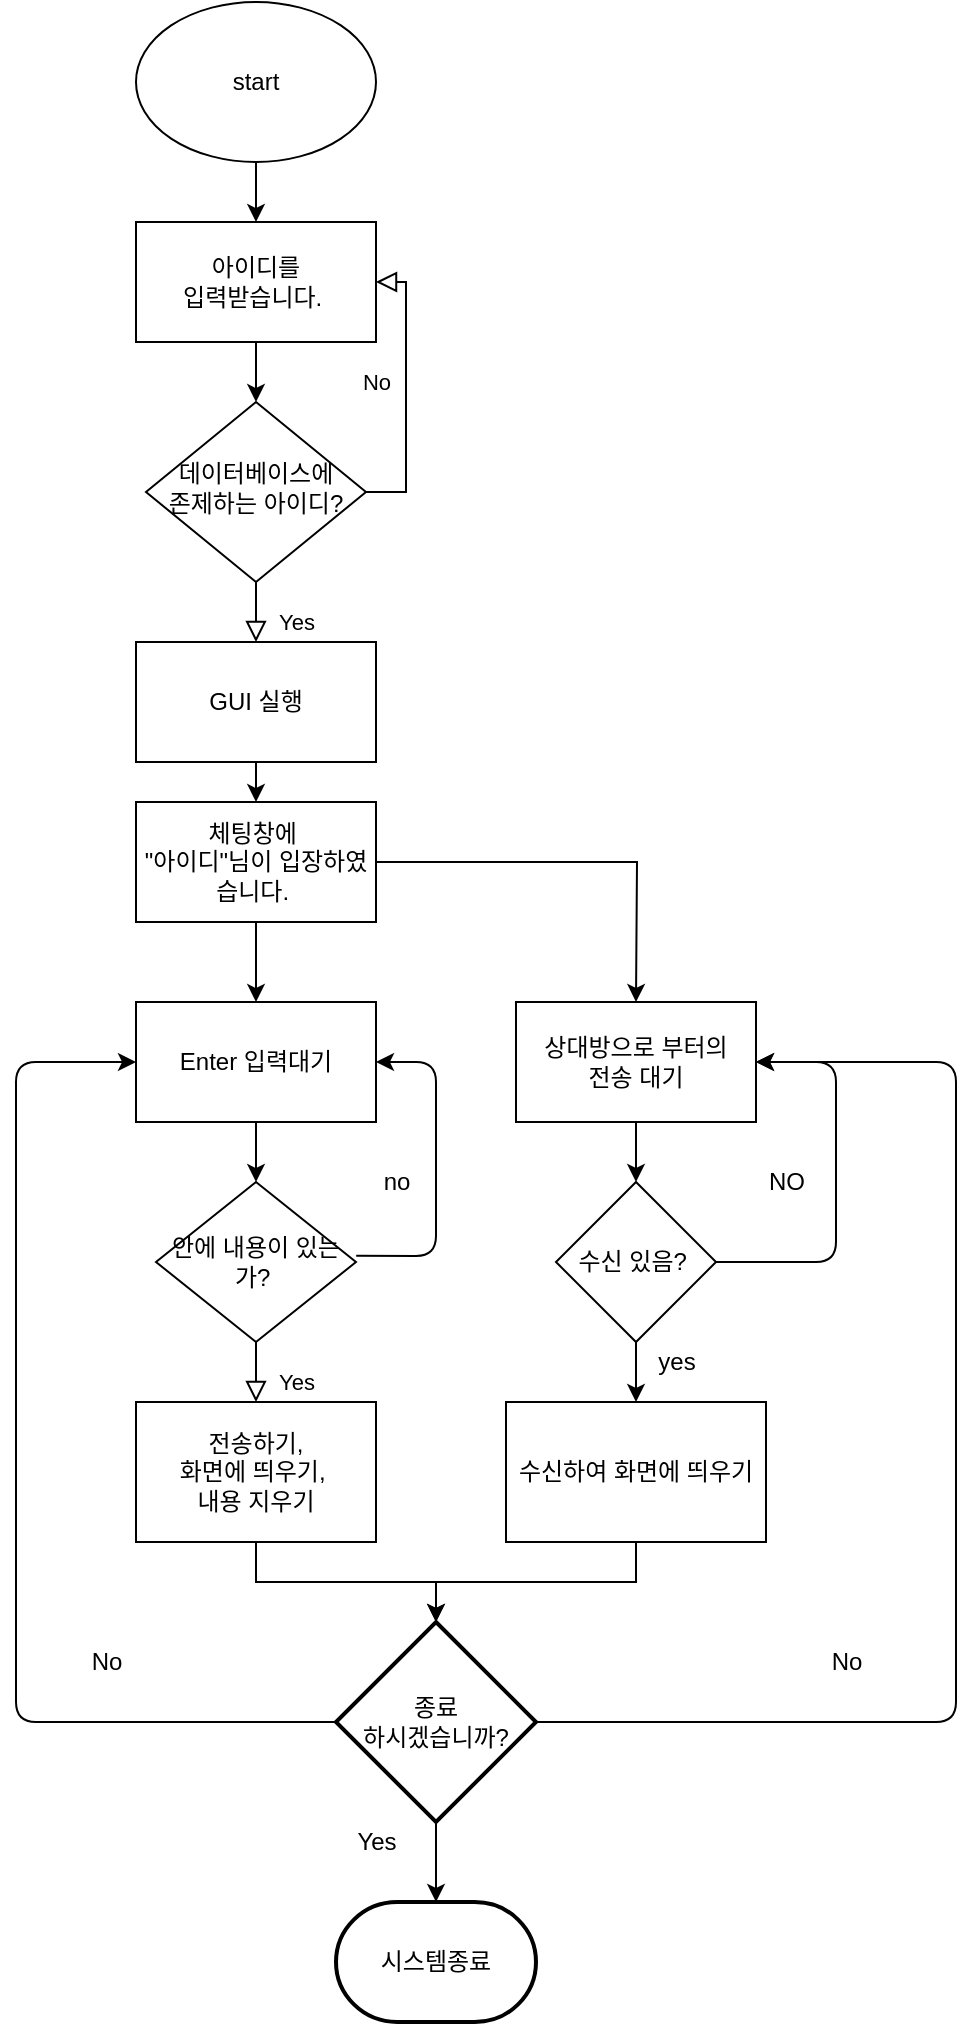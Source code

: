 <mxfile version="13.10.0" type="device"><diagram id="C5RBs43oDa-KdzZeNtuy" name="Page-1"><mxGraphModel dx="813" dy="454" grid="1" gridSize="10" guides="1" tooltips="1" connect="1" arrows="1" fold="1" page="1" pageScale="1" pageWidth="1100" pageHeight="1700" math="0" shadow="0"><root><mxCell id="WIyWlLk6GJQsqaUBKTNV-0"/><mxCell id="WIyWlLk6GJQsqaUBKTNV-1" parent="WIyWlLk6GJQsqaUBKTNV-0"/><mxCell id="WIyWlLk6GJQsqaUBKTNV-4" value="Yes" style="rounded=0;html=1;jettySize=auto;orthogonalLoop=1;fontSize=11;endArrow=block;endFill=0;endSize=8;strokeWidth=1;shadow=0;labelBackgroundColor=none;edgeStyle=orthogonalEdgeStyle;entryX=0.5;entryY=0;entryDx=0;entryDy=0;exitX=0.5;exitY=1;exitDx=0;exitDy=0;" parent="WIyWlLk6GJQsqaUBKTNV-1" source="WIyWlLk6GJQsqaUBKTNV-6" target="0MEeceE6WxxW9r4VMVYH-4" edge="1"><mxGeometry x="0.333" y="20" relative="1" as="geometry"><mxPoint as="offset"/><mxPoint x="230" y="340" as="sourcePoint"/><mxPoint x="230.029" y="340.023" as="targetPoint"/><Array as="points"/></mxGeometry></mxCell><mxCell id="WIyWlLk6GJQsqaUBKTNV-5" value="No" style="edgeStyle=orthogonalEdgeStyle;rounded=0;html=1;jettySize=auto;orthogonalLoop=1;fontSize=11;endArrow=block;endFill=0;endSize=8;strokeWidth=1;shadow=0;labelBackgroundColor=none;exitX=1;exitY=0.5;exitDx=0;exitDy=0;entryX=1;entryY=0.5;entryDx=0;entryDy=0;" parent="WIyWlLk6GJQsqaUBKTNV-1" source="WIyWlLk6GJQsqaUBKTNV-6" target="0MEeceE6WxxW9r4VMVYH-1" edge="1"><mxGeometry x="0.072" y="15" relative="1" as="geometry"><mxPoint as="offset"/><mxPoint x="280" y="300" as="sourcePoint"/><mxPoint x="340" y="295" as="targetPoint"/></mxGeometry></mxCell><mxCell id="WIyWlLk6GJQsqaUBKTNV-6" value="데이터베이스에&lt;br&gt;존제하는 아이디?" style="rhombus;whiteSpace=wrap;html=1;shadow=0;fontFamily=Helvetica;fontSize=12;align=center;strokeWidth=1;spacing=6;spacingTop=-4;" parent="WIyWlLk6GJQsqaUBKTNV-1" vertex="1"><mxGeometry x="175" y="210" width="110" height="90" as="geometry"/></mxCell><mxCell id="0MEeceE6WxxW9r4VMVYH-0" value="start" style="ellipse;whiteSpace=wrap;html=1;" vertex="1" parent="WIyWlLk6GJQsqaUBKTNV-1"><mxGeometry x="170" y="10" width="120" height="80" as="geometry"/></mxCell><mxCell id="0MEeceE6WxxW9r4VMVYH-2" value="" style="edgeStyle=orthogonalEdgeStyle;rounded=0;orthogonalLoop=1;jettySize=auto;html=1;exitX=0.5;exitY=1;exitDx=0;exitDy=0;exitPerimeter=0;" edge="1" parent="WIyWlLk6GJQsqaUBKTNV-1" source="0MEeceE6WxxW9r4VMVYH-1" target="WIyWlLk6GJQsqaUBKTNV-6"><mxGeometry relative="1" as="geometry"/></mxCell><mxCell id="0MEeceE6WxxW9r4VMVYH-1" value="아이디를 &lt;br&gt;입력받습니다.&amp;nbsp;" style="rounded=0;whiteSpace=wrap;html=1;" vertex="1" parent="WIyWlLk6GJQsqaUBKTNV-1"><mxGeometry x="170" y="120" width="120" height="60" as="geometry"/></mxCell><mxCell id="0MEeceE6WxxW9r4VMVYH-4" value="GUI 실행" style="rounded=0;whiteSpace=wrap;html=1;" vertex="1" parent="WIyWlLk6GJQsqaUBKTNV-1"><mxGeometry x="170" y="330" width="120" height="60" as="geometry"/></mxCell><mxCell id="0MEeceE6WxxW9r4VMVYH-23" style="edgeStyle=orthogonalEdgeStyle;rounded=0;orthogonalLoop=1;jettySize=auto;html=1;" edge="1" parent="WIyWlLk6GJQsqaUBKTNV-1" source="0MEeceE6WxxW9r4VMVYH-5"><mxGeometry relative="1" as="geometry"><mxPoint x="420" y="510" as="targetPoint"/></mxGeometry></mxCell><mxCell id="0MEeceE6WxxW9r4VMVYH-5" value="체팅창에&amp;nbsp;&lt;br&gt;&quot;아이디&quot;님이 입장하였습니다.&amp;nbsp;" style="rounded=0;whiteSpace=wrap;html=1;" vertex="1" parent="WIyWlLk6GJQsqaUBKTNV-1"><mxGeometry x="170" y="410" width="120" height="60" as="geometry"/></mxCell><mxCell id="0MEeceE6WxxW9r4VMVYH-6" value="" style="endArrow=classic;html=1;entryX=0.5;entryY=0;entryDx=0;entryDy=0;" edge="1" parent="WIyWlLk6GJQsqaUBKTNV-1" source="0MEeceE6WxxW9r4VMVYH-4" target="0MEeceE6WxxW9r4VMVYH-5"><mxGeometry width="50" height="50" relative="1" as="geometry"><mxPoint x="200" y="450" as="sourcePoint"/><mxPoint x="250" y="400" as="targetPoint"/></mxGeometry></mxCell><mxCell id="0MEeceE6WxxW9r4VMVYH-9" value="Enter 입력대기" style="rounded=0;whiteSpace=wrap;html=1;" vertex="1" parent="WIyWlLk6GJQsqaUBKTNV-1"><mxGeometry x="170" y="510" width="120" height="60" as="geometry"/></mxCell><mxCell id="0MEeceE6WxxW9r4VMVYH-10" value="" style="endArrow=classic;html=1;entryX=0.5;entryY=0;entryDx=0;entryDy=0;exitX=0.5;exitY=1;exitDx=0;exitDy=0;" edge="1" parent="WIyWlLk6GJQsqaUBKTNV-1" source="0MEeceE6WxxW9r4VMVYH-5" target="0MEeceE6WxxW9r4VMVYH-9"><mxGeometry width="50" height="50" relative="1" as="geometry"><mxPoint x="70" y="520" as="sourcePoint"/><mxPoint x="120" y="470" as="targetPoint"/></mxGeometry></mxCell><mxCell id="0MEeceE6WxxW9r4VMVYH-12" value="안에 내용이 있는가?&amp;nbsp;" style="rhombus;whiteSpace=wrap;html=1;" vertex="1" parent="WIyWlLk6GJQsqaUBKTNV-1"><mxGeometry x="180" y="600" width="100" height="80" as="geometry"/></mxCell><mxCell id="0MEeceE6WxxW9r4VMVYH-13" value="" style="endArrow=classic;html=1;entryX=0.5;entryY=0;entryDx=0;entryDy=0;exitX=0.5;exitY=1;exitDx=0;exitDy=0;" edge="1" parent="WIyWlLk6GJQsqaUBKTNV-1" source="0MEeceE6WxxW9r4VMVYH-9" target="0MEeceE6WxxW9r4VMVYH-12"><mxGeometry width="50" height="50" relative="1" as="geometry"><mxPoint x="80" y="650" as="sourcePoint"/><mxPoint x="130" y="600" as="targetPoint"/></mxGeometry></mxCell><mxCell id="0MEeceE6WxxW9r4VMVYH-16" value="Yes" style="rounded=0;html=1;jettySize=auto;orthogonalLoop=1;fontSize=11;endArrow=block;endFill=0;endSize=8;strokeWidth=1;shadow=0;labelBackgroundColor=none;edgeStyle=orthogonalEdgeStyle;entryX=0.5;entryY=0;entryDx=0;entryDy=0;exitX=0.5;exitY=1;exitDx=0;exitDy=0;" edge="1" parent="WIyWlLk6GJQsqaUBKTNV-1"><mxGeometry x="0.333" y="20" relative="1" as="geometry"><mxPoint as="offset"/><mxPoint x="230" y="680" as="sourcePoint"/><mxPoint x="230" y="710" as="targetPoint"/><Array as="points"><mxPoint x="230" y="695"/><mxPoint x="230" y="695"/></Array></mxGeometry></mxCell><mxCell id="0MEeceE6WxxW9r4VMVYH-20" value="" style="endArrow=classic;html=1;entryX=1;entryY=0.5;entryDx=0;entryDy=0;exitX=1.001;exitY=0.461;exitDx=0;exitDy=0;exitPerimeter=0;" edge="1" parent="WIyWlLk6GJQsqaUBKTNV-1" source="0MEeceE6WxxW9r4VMVYH-12" target="0MEeceE6WxxW9r4VMVYH-9"><mxGeometry width="50" height="50" relative="1" as="geometry"><mxPoint x="330" y="620" as="sourcePoint"/><mxPoint x="380" y="570" as="targetPoint"/><Array as="points"><mxPoint x="320" y="637"/><mxPoint x="320" y="540"/></Array></mxGeometry></mxCell><mxCell id="0MEeceE6WxxW9r4VMVYH-21" value="no" style="text;html=1;align=center;verticalAlign=middle;resizable=0;points=[];autosize=1;" vertex="1" parent="WIyWlLk6GJQsqaUBKTNV-1"><mxGeometry x="285" y="590" width="30" height="20" as="geometry"/></mxCell><mxCell id="0MEeceE6WxxW9r4VMVYH-36" style="edgeStyle=orthogonalEdgeStyle;rounded=0;orthogonalLoop=1;jettySize=auto;html=1;entryX=0.5;entryY=0;entryDx=0;entryDy=0;entryPerimeter=0;" edge="1" parent="WIyWlLk6GJQsqaUBKTNV-1" source="0MEeceE6WxxW9r4VMVYH-22" target="0MEeceE6WxxW9r4VMVYH-34"><mxGeometry relative="1" as="geometry"/></mxCell><mxCell id="0MEeceE6WxxW9r4VMVYH-22" value="전송하기, &lt;br&gt;화면에 띄우기,&amp;nbsp;&lt;br&gt;내용 지우기" style="rounded=0;whiteSpace=wrap;html=1;" vertex="1" parent="WIyWlLk6GJQsqaUBKTNV-1"><mxGeometry x="170" y="710" width="120" height="70" as="geometry"/></mxCell><mxCell id="0MEeceE6WxxW9r4VMVYH-26" style="edgeStyle=orthogonalEdgeStyle;rounded=0;orthogonalLoop=1;jettySize=auto;html=1;entryX=0.5;entryY=0;entryDx=0;entryDy=0;" edge="1" parent="WIyWlLk6GJQsqaUBKTNV-1" source="0MEeceE6WxxW9r4VMVYH-24" target="0MEeceE6WxxW9r4VMVYH-25"><mxGeometry relative="1" as="geometry"/></mxCell><mxCell id="0MEeceE6WxxW9r4VMVYH-24" value="상대방으로 부터의 &lt;br&gt;전송 대기" style="rounded=0;whiteSpace=wrap;html=1;" vertex="1" parent="WIyWlLk6GJQsqaUBKTNV-1"><mxGeometry x="360" y="510" width="120" height="60" as="geometry"/></mxCell><mxCell id="0MEeceE6WxxW9r4VMVYH-25" value="수신 있음?&amp;nbsp;" style="rhombus;whiteSpace=wrap;html=1;" vertex="1" parent="WIyWlLk6GJQsqaUBKTNV-1"><mxGeometry x="380" y="600" width="80" height="80" as="geometry"/></mxCell><mxCell id="0MEeceE6WxxW9r4VMVYH-28" value="" style="endArrow=classic;html=1;entryX=1;entryY=0.5;entryDx=0;entryDy=0;exitX=1;exitY=0.5;exitDx=0;exitDy=0;" edge="1" parent="WIyWlLk6GJQsqaUBKTNV-1" source="0MEeceE6WxxW9r4VMVYH-25" target="0MEeceE6WxxW9r4VMVYH-24"><mxGeometry width="50" height="50" relative="1" as="geometry"><mxPoint x="520" y="590" as="sourcePoint"/><mxPoint x="570" y="540" as="targetPoint"/><Array as="points"><mxPoint x="520" y="640"/><mxPoint x="520" y="540"/></Array></mxGeometry></mxCell><mxCell id="0MEeceE6WxxW9r4VMVYH-29" value="NO" style="text;html=1;align=center;verticalAlign=middle;resizable=0;points=[];autosize=1;" vertex="1" parent="WIyWlLk6GJQsqaUBKTNV-1"><mxGeometry x="480" y="590" width="30" height="20" as="geometry"/></mxCell><mxCell id="0MEeceE6WxxW9r4VMVYH-30" value="" style="endArrow=classic;html=1;exitX=0.5;exitY=1;exitDx=0;exitDy=0;" edge="1" parent="WIyWlLk6GJQsqaUBKTNV-1" source="0MEeceE6WxxW9r4VMVYH-25"><mxGeometry width="50" height="50" relative="1" as="geometry"><mxPoint x="420" y="760" as="sourcePoint"/><mxPoint x="420" y="710" as="targetPoint"/></mxGeometry></mxCell><mxCell id="0MEeceE6WxxW9r4VMVYH-31" value="yes" style="text;html=1;align=center;verticalAlign=middle;resizable=0;points=[];autosize=1;" vertex="1" parent="WIyWlLk6GJQsqaUBKTNV-1"><mxGeometry x="425" y="680" width="30" height="20" as="geometry"/></mxCell><mxCell id="0MEeceE6WxxW9r4VMVYH-35" style="edgeStyle=orthogonalEdgeStyle;rounded=0;orthogonalLoop=1;jettySize=auto;html=1;entryX=0.5;entryY=0;entryDx=0;entryDy=0;entryPerimeter=0;" edge="1" parent="WIyWlLk6GJQsqaUBKTNV-1" source="0MEeceE6WxxW9r4VMVYH-32" target="0MEeceE6WxxW9r4VMVYH-34"><mxGeometry relative="1" as="geometry"/></mxCell><mxCell id="0MEeceE6WxxW9r4VMVYH-32" value="수신하여 화면에 띄우기" style="rounded=0;whiteSpace=wrap;html=1;" vertex="1" parent="WIyWlLk6GJQsqaUBKTNV-1"><mxGeometry x="355" y="710" width="130" height="70" as="geometry"/></mxCell><mxCell id="0MEeceE6WxxW9r4VMVYH-34" value="종료&lt;br&gt;하시겠습니까?" style="strokeWidth=2;html=1;shape=mxgraph.flowchart.decision;whiteSpace=wrap;" vertex="1" parent="WIyWlLk6GJQsqaUBKTNV-1"><mxGeometry x="270" y="820" width="100" height="100" as="geometry"/></mxCell><mxCell id="0MEeceE6WxxW9r4VMVYH-37" value="" style="endArrow=classic;html=1;exitX=0;exitY=0.5;exitDx=0;exitDy=0;exitPerimeter=0;entryX=0;entryY=0.5;entryDx=0;entryDy=0;" edge="1" parent="WIyWlLk6GJQsqaUBKTNV-1" source="0MEeceE6WxxW9r4VMVYH-34" target="0MEeceE6WxxW9r4VMVYH-9"><mxGeometry width="50" height="50" relative="1" as="geometry"><mxPoint x="210" y="830" as="sourcePoint"/><mxPoint x="260" y="780" as="targetPoint"/><Array as="points"><mxPoint x="110" y="870"/><mxPoint x="110" y="540"/></Array></mxGeometry></mxCell><mxCell id="0MEeceE6WxxW9r4VMVYH-38" value="" style="endArrow=classic;html=1;exitX=1;exitY=0.5;exitDx=0;exitDy=0;exitPerimeter=0;entryX=1;entryY=0.5;entryDx=0;entryDy=0;" edge="1" parent="WIyWlLk6GJQsqaUBKTNV-1" source="0MEeceE6WxxW9r4VMVYH-34" target="0MEeceE6WxxW9r4VMVYH-24"><mxGeometry width="50" height="50" relative="1" as="geometry"><mxPoint x="430" y="900" as="sourcePoint"/><mxPoint x="480" y="850" as="targetPoint"/><Array as="points"><mxPoint x="580" y="870"/><mxPoint x="580" y="540"/></Array></mxGeometry></mxCell><mxCell id="0MEeceE6WxxW9r4VMVYH-39" value="No" style="text;html=1;align=center;verticalAlign=middle;resizable=0;points=[];autosize=1;" vertex="1" parent="WIyWlLk6GJQsqaUBKTNV-1"><mxGeometry x="140" y="830" width="30" height="20" as="geometry"/></mxCell><mxCell id="0MEeceE6WxxW9r4VMVYH-40" value="No" style="text;html=1;align=center;verticalAlign=middle;resizable=0;points=[];autosize=1;" vertex="1" parent="WIyWlLk6GJQsqaUBKTNV-1"><mxGeometry x="510" y="830" width="30" height="20" as="geometry"/></mxCell><mxCell id="0MEeceE6WxxW9r4VMVYH-41" value="" style="endArrow=classic;html=1;exitX=0.5;exitY=0.99;exitDx=0;exitDy=0;exitPerimeter=0;entryX=0.5;entryY=0;entryDx=0;entryDy=0;entryPerimeter=0;" edge="1" parent="WIyWlLk6GJQsqaUBKTNV-1" source="0MEeceE6WxxW9r4VMVYH-34"><mxGeometry width="50" height="50" relative="1" as="geometry"><mxPoint x="316" y="919" as="sourcePoint"/><mxPoint x="320" y="960" as="targetPoint"/></mxGeometry></mxCell><mxCell id="0MEeceE6WxxW9r4VMVYH-43" value="시스템종료" style="strokeWidth=2;html=1;shape=mxgraph.flowchart.terminator;whiteSpace=wrap;" vertex="1" parent="WIyWlLk6GJQsqaUBKTNV-1"><mxGeometry x="270" y="960" width="100" height="60" as="geometry"/></mxCell><mxCell id="0MEeceE6WxxW9r4VMVYH-44" value="Yes" style="text;html=1;align=center;verticalAlign=middle;resizable=0;points=[];autosize=1;" vertex="1" parent="WIyWlLk6GJQsqaUBKTNV-1"><mxGeometry x="270" y="920" width="40" height="20" as="geometry"/></mxCell><mxCell id="0MEeceE6WxxW9r4VMVYH-46" value="" style="endArrow=classic;html=1;exitX=0.5;exitY=1;exitDx=0;exitDy=0;entryX=0.5;entryY=0;entryDx=0;entryDy=0;" edge="1" parent="WIyWlLk6GJQsqaUBKTNV-1" source="0MEeceE6WxxW9r4VMVYH-0" target="0MEeceE6WxxW9r4VMVYH-1"><mxGeometry width="50" height="50" relative="1" as="geometry"><mxPoint x="210" y="220" as="sourcePoint"/><mxPoint x="260" y="170" as="targetPoint"/></mxGeometry></mxCell></root></mxGraphModel></diagram></mxfile>